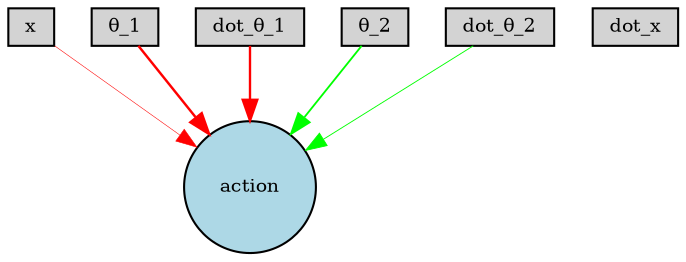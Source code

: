 digraph {
	node [fontsize=9 height=0.2 shape=circle width=0.2]
	x [fillcolor=lightgray shape=box style=filled]
	dot_x [fillcolor=lightgray shape=box style=filled]
	"θ_1" [fillcolor=lightgray shape=box style=filled]
	"dot_θ_1" [fillcolor=lightgray shape=box style=filled]
	"θ_2" [fillcolor=lightgray shape=box style=filled]
	"dot_θ_2" [fillcolor=lightgray shape=box style=filled]
	action [fillcolor=lightblue style=filled]
	"θ_2" -> action [color=green penwidth=0.8781701185333471 style=solid]
	"dot_θ_1" -> action [color=red penwidth=1.136915136856383 style=solid]
	"dot_θ_2" -> action [color=green penwidth=0.42816427987168937 style=solid]
	"θ_1" -> action [color=red penwidth=1.1740603399414562 style=solid]
	x -> action [color=red penwidth=0.2610448841032127 style=solid]
}
